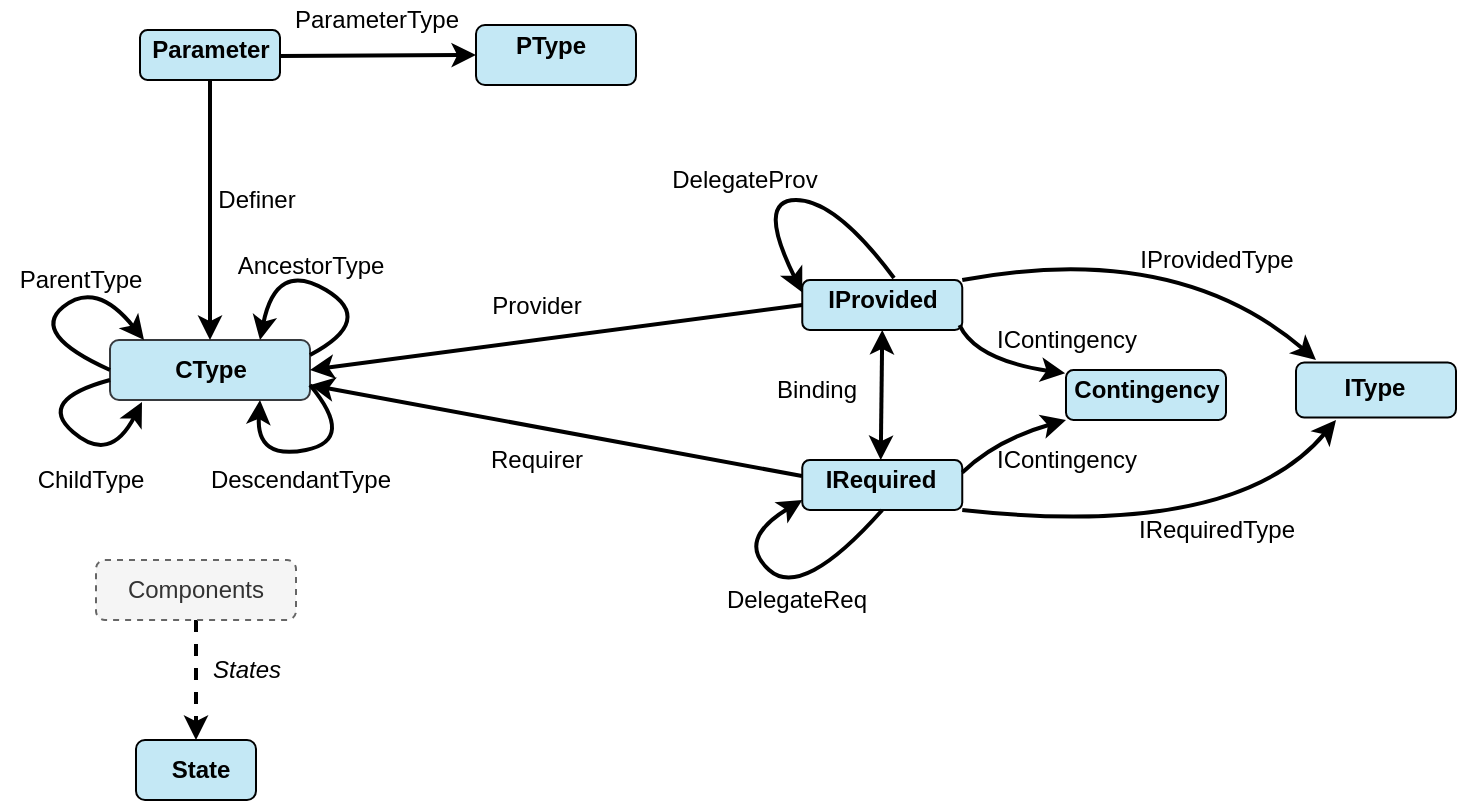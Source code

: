 <mxfile version="14.2.2" type="github">
  <diagram id="bi7AYDEld7s9lPhkg7vp" name="Page-1">
    <mxGraphModel dx="1355" dy="804" grid="1" gridSize="10" guides="1" tooltips="1" connect="1" arrows="1" fold="1" page="1" pageScale="1" pageWidth="827" pageHeight="1169" math="0" shadow="0">
      <root>
        <mxCell id="0" />
        <mxCell id="1" parent="0" />
        <mxCell id="GJoj_vCW0Spq7NU7rZpW-1" value="" style="rounded=1;whiteSpace=wrap;html=1;fillColor=#C4E8F5;" parent="1" vertex="1">
          <mxGeometry x="270" y="232.5" width="80" height="30" as="geometry" />
        </mxCell>
        <mxCell id="GJoj_vCW0Spq7NU7rZpW-2" value="" style="rounded=1;whiteSpace=wrap;html=1;fillColor=#C4E8F5;" parent="1" vertex="1">
          <mxGeometry x="680" y="401.25" width="80" height="27.5" as="geometry" />
        </mxCell>
        <mxCell id="GJoj_vCW0Spq7NU7rZpW-3" value="" style="rounded=1;whiteSpace=wrap;html=1;fillColor=#C4E8F5;" parent="1" vertex="1">
          <mxGeometry x="102" y="235" width="70" height="25" as="geometry" />
        </mxCell>
        <mxCell id="GJoj_vCW0Spq7NU7rZpW-4" value="" style="rounded=1;whiteSpace=wrap;html=1;fillColor=#C4E8F5;" parent="1" vertex="1">
          <mxGeometry x="433.13" y="360" width="80" height="25" as="geometry" />
        </mxCell>
        <mxCell id="GJoj_vCW0Spq7NU7rZpW-5" value="" style="rounded=1;whiteSpace=wrap;html=1;fillColor=#C4E8F5;" parent="1" vertex="1">
          <mxGeometry x="433.13" y="450" width="80" height="25" as="geometry" />
        </mxCell>
        <mxCell id="GJoj_vCW0Spq7NU7rZpW-6" value="" style="rounded=1;whiteSpace=wrap;html=1;fillColor=#C4E8F5;" parent="1" vertex="1">
          <mxGeometry x="565" y="405" width="80" height="25" as="geometry" />
        </mxCell>
        <mxCell id="GJoj_vCW0Spq7NU7rZpW-7" value="" style="rounded=1;whiteSpace=wrap;html=1;strokeColor=#36393d;fillColor=#C4E8F5;" parent="1" vertex="1">
          <mxGeometry x="87" y="390" width="100" height="30" as="geometry" />
        </mxCell>
        <mxCell id="GJoj_vCW0Spq7NU7rZpW-22" value="&lt;b&gt;CType&lt;/b&gt;" style="text;html=1;align=center;verticalAlign=middle;resizable=0;points=[];autosize=1;" parent="1" vertex="1">
          <mxGeometry x="112" y="395" width="50" height="20" as="geometry" />
        </mxCell>
        <mxCell id="GJoj_vCW0Spq7NU7rZpW-23" value="&lt;b&gt;Contingency&lt;/b&gt;" style="text;html=1;align=center;verticalAlign=middle;resizable=0;points=[];autosize=1;" parent="1" vertex="1">
          <mxGeometry x="560" y="405" width="90" height="20" as="geometry" />
        </mxCell>
        <mxCell id="GJoj_vCW0Spq7NU7rZpW-24" value="&lt;b&gt;IRequired&lt;/b&gt;" style="text;html=1;align=center;verticalAlign=middle;resizable=0;points=[];autosize=1;" parent="1" vertex="1">
          <mxGeometry x="437.26" y="450" width="70" height="20" as="geometry" />
        </mxCell>
        <mxCell id="GJoj_vCW0Spq7NU7rZpW-25" value="&lt;b&gt;IProvided&lt;/b&gt;" style="text;html=1;align=center;verticalAlign=middle;resizable=0;points=[];autosize=1;" parent="1" vertex="1">
          <mxGeometry x="438.13" y="360" width="70" height="20" as="geometry" />
        </mxCell>
        <mxCell id="GJoj_vCW0Spq7NU7rZpW-26" value="&lt;b&gt;Parameter&lt;/b&gt;" style="text;html=1;align=center;verticalAlign=middle;resizable=0;points=[];autosize=1;" parent="1" vertex="1">
          <mxGeometry x="102" y="235" width="70" height="20" as="geometry" />
        </mxCell>
        <mxCell id="GJoj_vCW0Spq7NU7rZpW-27" value="&lt;b&gt;IType&lt;/b&gt;" style="text;html=1;align=center;verticalAlign=middle;resizable=0;points=[];autosize=1;" parent="1" vertex="1">
          <mxGeometry x="694" y="403.75" width="50" height="20" as="geometry" />
        </mxCell>
        <mxCell id="GJoj_vCW0Spq7NU7rZpW-28" value="&lt;b&gt;PType&lt;/b&gt;" style="text;html=1;align=center;verticalAlign=middle;resizable=0;points=[];autosize=1;" parent="1" vertex="1">
          <mxGeometry x="281.66" y="232.5" width="50" height="20" as="geometry" />
        </mxCell>
        <mxCell id="GJoj_vCW0Spq7NU7rZpW-29" value="" style="rounded=1;whiteSpace=wrap;html=1;fillColor=#C4E8F5;" parent="1" vertex="1">
          <mxGeometry x="100" y="590" width="60" height="30" as="geometry" />
        </mxCell>
        <mxCell id="GJoj_vCW0Spq7NU7rZpW-30" value="&lt;font style=&quot;font-size: 12px&quot;&gt;&lt;b&gt;State&lt;/b&gt;&lt;/font&gt;" style="text;html=1;align=center;verticalAlign=middle;resizable=0;points=[];autosize=1;" parent="1" vertex="1">
          <mxGeometry x="112" y="595" width="40" height="20" as="geometry" />
        </mxCell>
        <mxCell id="GJoj_vCW0Spq7NU7rZpW-49" value="" style="curved=1;endArrow=classic;html=1;exitX=0;exitY=0.5;exitDx=0;exitDy=0;strokeWidth=2;entryX=0.17;entryY=0;entryDx=0;entryDy=0;entryPerimeter=0;" parent="1" source="GJoj_vCW0Spq7NU7rZpW-7" target="GJoj_vCW0Spq7NU7rZpW-7" edge="1">
          <mxGeometry width="50" height="50" relative="1" as="geometry">
            <mxPoint x="35" y="400" as="sourcePoint" />
            <mxPoint x="100" y="387" as="targetPoint" />
            <Array as="points">
              <mxPoint x="47" y="387" />
              <mxPoint x="80" y="360" />
            </Array>
          </mxGeometry>
        </mxCell>
        <mxCell id="GJoj_vCW0Spq7NU7rZpW-50" value="ParentType" style="text;html=1;align=center;verticalAlign=middle;resizable=0;points=[];autosize=1;" parent="1" vertex="1">
          <mxGeometry x="32" y="350" width="80" height="20" as="geometry" />
        </mxCell>
        <mxCell id="GJoj_vCW0Spq7NU7rZpW-51" value="" style="endArrow=classic;startArrow=classic;html=1;strokeWidth=2;entryX=0.5;entryY=1;entryDx=0;entryDy=0;" parent="1" source="GJoj_vCW0Spq7NU7rZpW-24" target="GJoj_vCW0Spq7NU7rZpW-4" edge="1">
          <mxGeometry width="50" height="50" relative="1" as="geometry">
            <mxPoint x="390" y="440" as="sourcePoint" />
            <mxPoint x="440" y="390" as="targetPoint" />
          </mxGeometry>
        </mxCell>
        <mxCell id="GJoj_vCW0Spq7NU7rZpW-52" value="" style="curved=1;endArrow=classic;html=1;strokeWidth=2;exitX=0.5;exitY=1;exitDx=0;exitDy=0;" parent="1" source="GJoj_vCW0Spq7NU7rZpW-5" edge="1">
          <mxGeometry width="50" height="50" relative="1" as="geometry">
            <mxPoint x="383.13" y="520" as="sourcePoint" />
            <mxPoint x="433.13" y="470" as="targetPoint" />
            <Array as="points">
              <mxPoint x="433.13" y="520" />
              <mxPoint x="400" y="490" />
            </Array>
          </mxGeometry>
        </mxCell>
        <mxCell id="GJoj_vCW0Spq7NU7rZpW-53" value="DelegateReq" style="text;html=1;align=center;verticalAlign=middle;resizable=0;points=[];autosize=1;" parent="1" vertex="1">
          <mxGeometry x="390" y="510" width="80" height="20" as="geometry" />
        </mxCell>
        <mxCell id="GJoj_vCW0Spq7NU7rZpW-54" value="" style="curved=1;endArrow=classic;html=1;strokeWidth=2;entryX=0;entryY=0.25;entryDx=0;entryDy=0;exitX=0.584;exitY=-0.05;exitDx=0;exitDy=0;exitPerimeter=0;" parent="1" source="GJoj_vCW0Spq7NU7rZpW-25" target="GJoj_vCW0Spq7NU7rZpW-4" edge="1">
          <mxGeometry width="50" height="50" relative="1" as="geometry">
            <mxPoint x="460" y="350" as="sourcePoint" />
            <mxPoint x="443.13" y="300" as="targetPoint" />
            <Array as="points">
              <mxPoint x="450" y="320" />
              <mxPoint x="410" y="320" />
            </Array>
          </mxGeometry>
        </mxCell>
        <mxCell id="GJoj_vCW0Spq7NU7rZpW-55" value="DelegateProv" style="text;html=1;align=center;verticalAlign=middle;resizable=0;points=[];autosize=1;" parent="1" vertex="1">
          <mxGeometry x="358.75" y="300" width="90" height="20" as="geometry" />
        </mxCell>
        <mxCell id="GJoj_vCW0Spq7NU7rZpW-56" value="Binding" style="text;html=1;align=center;verticalAlign=middle;resizable=0;points=[];autosize=1;" parent="1" vertex="1">
          <mxGeometry x="410" y="405" width="60" height="20" as="geometry" />
        </mxCell>
        <mxCell id="GJoj_vCW0Spq7NU7rZpW-58" value="" style="curved=1;endArrow=classic;html=1;strokeWidth=2;exitX=1;exitY=0.25;exitDx=0;exitDy=0;entryX=0;entryY=1;entryDx=0;entryDy=0;" parent="1" source="GJoj_vCW0Spq7NU7rZpW-5" edge="1" target="GJoj_vCW0Spq7NU7rZpW-6">
          <mxGeometry width="50" height="50" relative="1" as="geometry">
            <mxPoint x="523.13" y="388.75" as="sourcePoint" />
            <mxPoint x="590" y="433" as="targetPoint" />
            <Array as="points">
              <mxPoint x="530" y="440" />
            </Array>
          </mxGeometry>
        </mxCell>
        <mxCell id="GJoj_vCW0Spq7NU7rZpW-60" value="" style="curved=1;endArrow=classic;html=1;strokeWidth=2;exitX=1;exitY=0;exitDx=0;exitDy=0;" parent="1" source="GJoj_vCW0Spq7NU7rZpW-4" edge="1">
          <mxGeometry width="50" height="50" relative="1" as="geometry">
            <mxPoint x="533.13" y="398.75" as="sourcePoint" />
            <mxPoint x="690" y="400" as="targetPoint" />
            <Array as="points">
              <mxPoint x="620" y="340" />
            </Array>
          </mxGeometry>
        </mxCell>
        <mxCell id="GJoj_vCW0Spq7NU7rZpW-61" value="" style="curved=1;endArrow=classic;html=1;strokeWidth=2;exitX=1;exitY=1;exitDx=0;exitDy=0;" parent="1" source="GJoj_vCW0Spq7NU7rZpW-5" edge="1">
          <mxGeometry width="50" height="50" relative="1" as="geometry">
            <mxPoint x="523.13" y="370" as="sourcePoint" />
            <mxPoint x="700" y="430" as="targetPoint" />
            <Array as="points">
              <mxPoint x="650" y="490" />
            </Array>
          </mxGeometry>
        </mxCell>
        <mxCell id="GJoj_vCW0Spq7NU7rZpW-62" value="IContingency" style="text;html=1;align=center;verticalAlign=middle;resizable=0;points=[];autosize=1;" parent="1" vertex="1">
          <mxGeometry x="520" y="380" width="90" height="20" as="geometry" />
        </mxCell>
        <mxCell id="GJoj_vCW0Spq7NU7rZpW-63" value="IContingency" style="text;html=1;align=center;verticalAlign=middle;resizable=0;points=[];autosize=1;" parent="1" vertex="1">
          <mxGeometry x="520" y="440" width="90" height="20" as="geometry" />
        </mxCell>
        <mxCell id="GJoj_vCW0Spq7NU7rZpW-64" value="IProvidedType" style="text;html=1;align=center;verticalAlign=middle;resizable=0;points=[];autosize=1;" parent="1" vertex="1">
          <mxGeometry x="595" y="340" width="90" height="20" as="geometry" />
        </mxCell>
        <mxCell id="GJoj_vCW0Spq7NU7rZpW-65" value="IRequiredType" style="text;html=1;align=center;verticalAlign=middle;resizable=0;points=[];autosize=1;" parent="1" vertex="1">
          <mxGeometry x="595" y="475" width="90" height="20" as="geometry" />
        </mxCell>
        <mxCell id="GJoj_vCW0Spq7NU7rZpW-66" value="" style="endArrow=classic;html=1;strokeWidth=2;entryX=1;entryY=0.5;entryDx=0;entryDy=0;exitX=0;exitY=0.5;exitDx=0;exitDy=0;" parent="1" source="GJoj_vCW0Spq7NU7rZpW-4" target="GJoj_vCW0Spq7NU7rZpW-7" edge="1">
          <mxGeometry width="50" height="50" relative="1" as="geometry">
            <mxPoint x="390" y="440" as="sourcePoint" />
            <mxPoint x="440" y="390" as="targetPoint" />
          </mxGeometry>
        </mxCell>
        <mxCell id="GJoj_vCW0Spq7NU7rZpW-67" value="Provider" style="text;html=1;align=center;verticalAlign=middle;resizable=0;points=[];autosize=1;" parent="1" vertex="1">
          <mxGeometry x="270" y="362.5" width="60" height="20" as="geometry" />
        </mxCell>
        <mxCell id="GJoj_vCW0Spq7NU7rZpW-68" value="" style="endArrow=classic;html=1;strokeWidth=2;entryX=1;entryY=0.75;entryDx=0;entryDy=0;exitX=-0.061;exitY=0.4;exitDx=0;exitDy=0;exitPerimeter=0;" parent="1" source="GJoj_vCW0Spq7NU7rZpW-24" target="GJoj_vCW0Spq7NU7rZpW-7" edge="1">
          <mxGeometry width="50" height="50" relative="1" as="geometry">
            <mxPoint x="430" y="460" as="sourcePoint" />
            <mxPoint x="440" y="390" as="targetPoint" />
          </mxGeometry>
        </mxCell>
        <mxCell id="GJoj_vCW0Spq7NU7rZpW-69" value="Requirer" style="text;html=1;align=center;verticalAlign=middle;resizable=0;points=[];autosize=1;" parent="1" vertex="1">
          <mxGeometry x="270" y="440" width="60" height="20" as="geometry" />
        </mxCell>
        <mxCell id="GJoj_vCW0Spq7NU7rZpW-70" value="" style="endArrow=classic;html=1;strokeWidth=2;entryX=0.5;entryY=0;entryDx=0;entryDy=0;dashed=1;" parent="1" target="GJoj_vCW0Spq7NU7rZpW-29" edge="1">
          <mxGeometry width="50" height="50" relative="1" as="geometry">
            <mxPoint x="130" y="530" as="sourcePoint" />
            <mxPoint x="433" y="730" as="targetPoint" />
          </mxGeometry>
        </mxCell>
        <mxCell id="GJoj_vCW0Spq7NU7rZpW-71" value="&lt;i&gt;States&lt;/i&gt;" style="text;html=1;align=center;verticalAlign=middle;resizable=0;points=[];autosize=1;" parent="1" vertex="1">
          <mxGeometry x="130" y="545" width="50" height="20" as="geometry" />
        </mxCell>
        <mxCell id="GJoj_vCW0Spq7NU7rZpW-72" value="" style="endArrow=classic;html=1;strokeWidth=2;entryX=0;entryY=0.5;entryDx=0;entryDy=0;" parent="1" target="GJoj_vCW0Spq7NU7rZpW-1" edge="1">
          <mxGeometry width="50" height="50" relative="1" as="geometry">
            <mxPoint x="172" y="248" as="sourcePoint" />
            <mxPoint x="200" y="440" as="targetPoint" />
          </mxGeometry>
        </mxCell>
        <mxCell id="GJoj_vCW0Spq7NU7rZpW-73" value="" style="endArrow=classic;html=1;strokeWidth=2;exitX=0.5;exitY=1;exitDx=0;exitDy=0;entryX=0.5;entryY=0;entryDx=0;entryDy=0;" parent="1" source="GJoj_vCW0Spq7NU7rZpW-3" target="GJoj_vCW0Spq7NU7rZpW-7" edge="1">
          <mxGeometry width="50" height="50" relative="1" as="geometry">
            <mxPoint x="350" y="350" as="sourcePoint" />
            <mxPoint x="110" y="350" as="targetPoint" />
          </mxGeometry>
        </mxCell>
        <mxCell id="GJoj_vCW0Spq7NU7rZpW-74" value="Definer" style="text;html=1;align=center;verticalAlign=middle;resizable=0;points=[];autosize=1;" parent="1" vertex="1">
          <mxGeometry x="135" y="310" width="50" height="20" as="geometry" />
        </mxCell>
        <mxCell id="GJoj_vCW0Spq7NU7rZpW-75" value="Components" style="rounded=1;whiteSpace=wrap;html=1;strokeColor=#666666;fillColor=#f5f5f5;fontColor=#333333;dashed=1;" parent="1" vertex="1">
          <mxGeometry x="80" y="500" width="100" height="30" as="geometry" />
        </mxCell>
        <mxCell id="GJoj_vCW0Spq7NU7rZpW-77" value="" style="curved=1;endArrow=classic;html=1;strokeWidth=2;entryX=0.16;entryY=1.033;entryDx=0;entryDy=0;entryPerimeter=0;" parent="1" target="GJoj_vCW0Spq7NU7rZpW-7" edge="1">
          <mxGeometry width="50" height="50" relative="1" as="geometry">
            <mxPoint x="87" y="410" as="sourcePoint" />
            <mxPoint x="140" y="440" as="targetPoint" />
            <Array as="points">
              <mxPoint x="50" y="420" />
              <mxPoint x="87" y="452" />
            </Array>
          </mxGeometry>
        </mxCell>
        <mxCell id="GJoj_vCW0Spq7NU7rZpW-78" value="ChildType" style="text;html=1;align=center;verticalAlign=middle;resizable=0;points=[];autosize=1;" parent="1" vertex="1">
          <mxGeometry x="42" y="450" width="70" height="20" as="geometry" />
        </mxCell>
        <mxCell id="GJoj_vCW0Spq7NU7rZpW-79" value="" style="curved=1;endArrow=classic;html=1;strokeWidth=2;entryX=0.75;entryY=1;entryDx=0;entryDy=0;exitX=1;exitY=0.75;exitDx=0;exitDy=0;" parent="1" source="GJoj_vCW0Spq7NU7rZpW-7" target="GJoj_vCW0Spq7NU7rZpW-7" edge="1">
          <mxGeometry width="50" height="50" relative="1" as="geometry">
            <mxPoint x="190" y="420" as="sourcePoint" />
            <mxPoint x="243" y="440.99" as="targetPoint" />
            <Array as="points">
              <mxPoint x="210" y="440" />
              <mxPoint x="160" y="450" />
            </Array>
          </mxGeometry>
        </mxCell>
        <mxCell id="GJoj_vCW0Spq7NU7rZpW-80" value="DescendantType" style="text;html=1;align=center;verticalAlign=middle;resizable=0;points=[];autosize=1;" parent="1" vertex="1">
          <mxGeometry x="132" y="450" width="100" height="20" as="geometry" />
        </mxCell>
        <mxCell id="GJoj_vCW0Spq7NU7rZpW-83" value="" style="curved=1;endArrow=classic;html=1;strokeWidth=2;entryX=0.75;entryY=0;entryDx=0;entryDy=0;exitX=1;exitY=0.25;exitDx=0;exitDy=0;" parent="1" source="GJoj_vCW0Spq7NU7rZpW-7" target="GJoj_vCW0Spq7NU7rZpW-7" edge="1">
          <mxGeometry width="50" height="50" relative="1" as="geometry">
            <mxPoint x="230" y="360" as="sourcePoint" />
            <mxPoint x="233" y="340.99" as="targetPoint" />
            <Array as="points">
              <mxPoint x="220" y="380" />
              <mxPoint x="170" y="350" />
            </Array>
          </mxGeometry>
        </mxCell>
        <mxCell id="GJoj_vCW0Spq7NU7rZpW-84" value="AncestorType" style="text;html=1;align=center;verticalAlign=middle;resizable=0;points=[];autosize=1;" parent="1" vertex="1">
          <mxGeometry x="142" y="342.5" width="90" height="20" as="geometry" />
        </mxCell>
        <mxCell id="4fyfNdcSyc0zplEerzJb-1" value="&lt;div&gt;ParameterType&lt;/div&gt;" style="text;html=1;align=center;verticalAlign=middle;resizable=0;points=[];autosize=1;" vertex="1" parent="1">
          <mxGeometry x="170" y="220" width="100" height="20" as="geometry" />
        </mxCell>
        <mxCell id="4fyfNdcSyc0zplEerzJb-5" value="" style="curved=1;endArrow=classic;html=1;strokeWidth=2;entryX=0.051;entryY=0.084;entryDx=0;entryDy=0;entryPerimeter=0;exitX=0.983;exitY=0.901;exitDx=0;exitDy=0;exitPerimeter=0;" edge="1" parent="1" source="GJoj_vCW0Spq7NU7rZpW-4" target="GJoj_vCW0Spq7NU7rZpW-23">
          <mxGeometry width="50" height="50" relative="1" as="geometry">
            <mxPoint x="513" y="385" as="sourcePoint" />
            <mxPoint x="530" y="410" as="targetPoint" />
            <Array as="points">
              <mxPoint x="520" y="400" />
            </Array>
          </mxGeometry>
        </mxCell>
      </root>
    </mxGraphModel>
  </diagram>
</mxfile>
